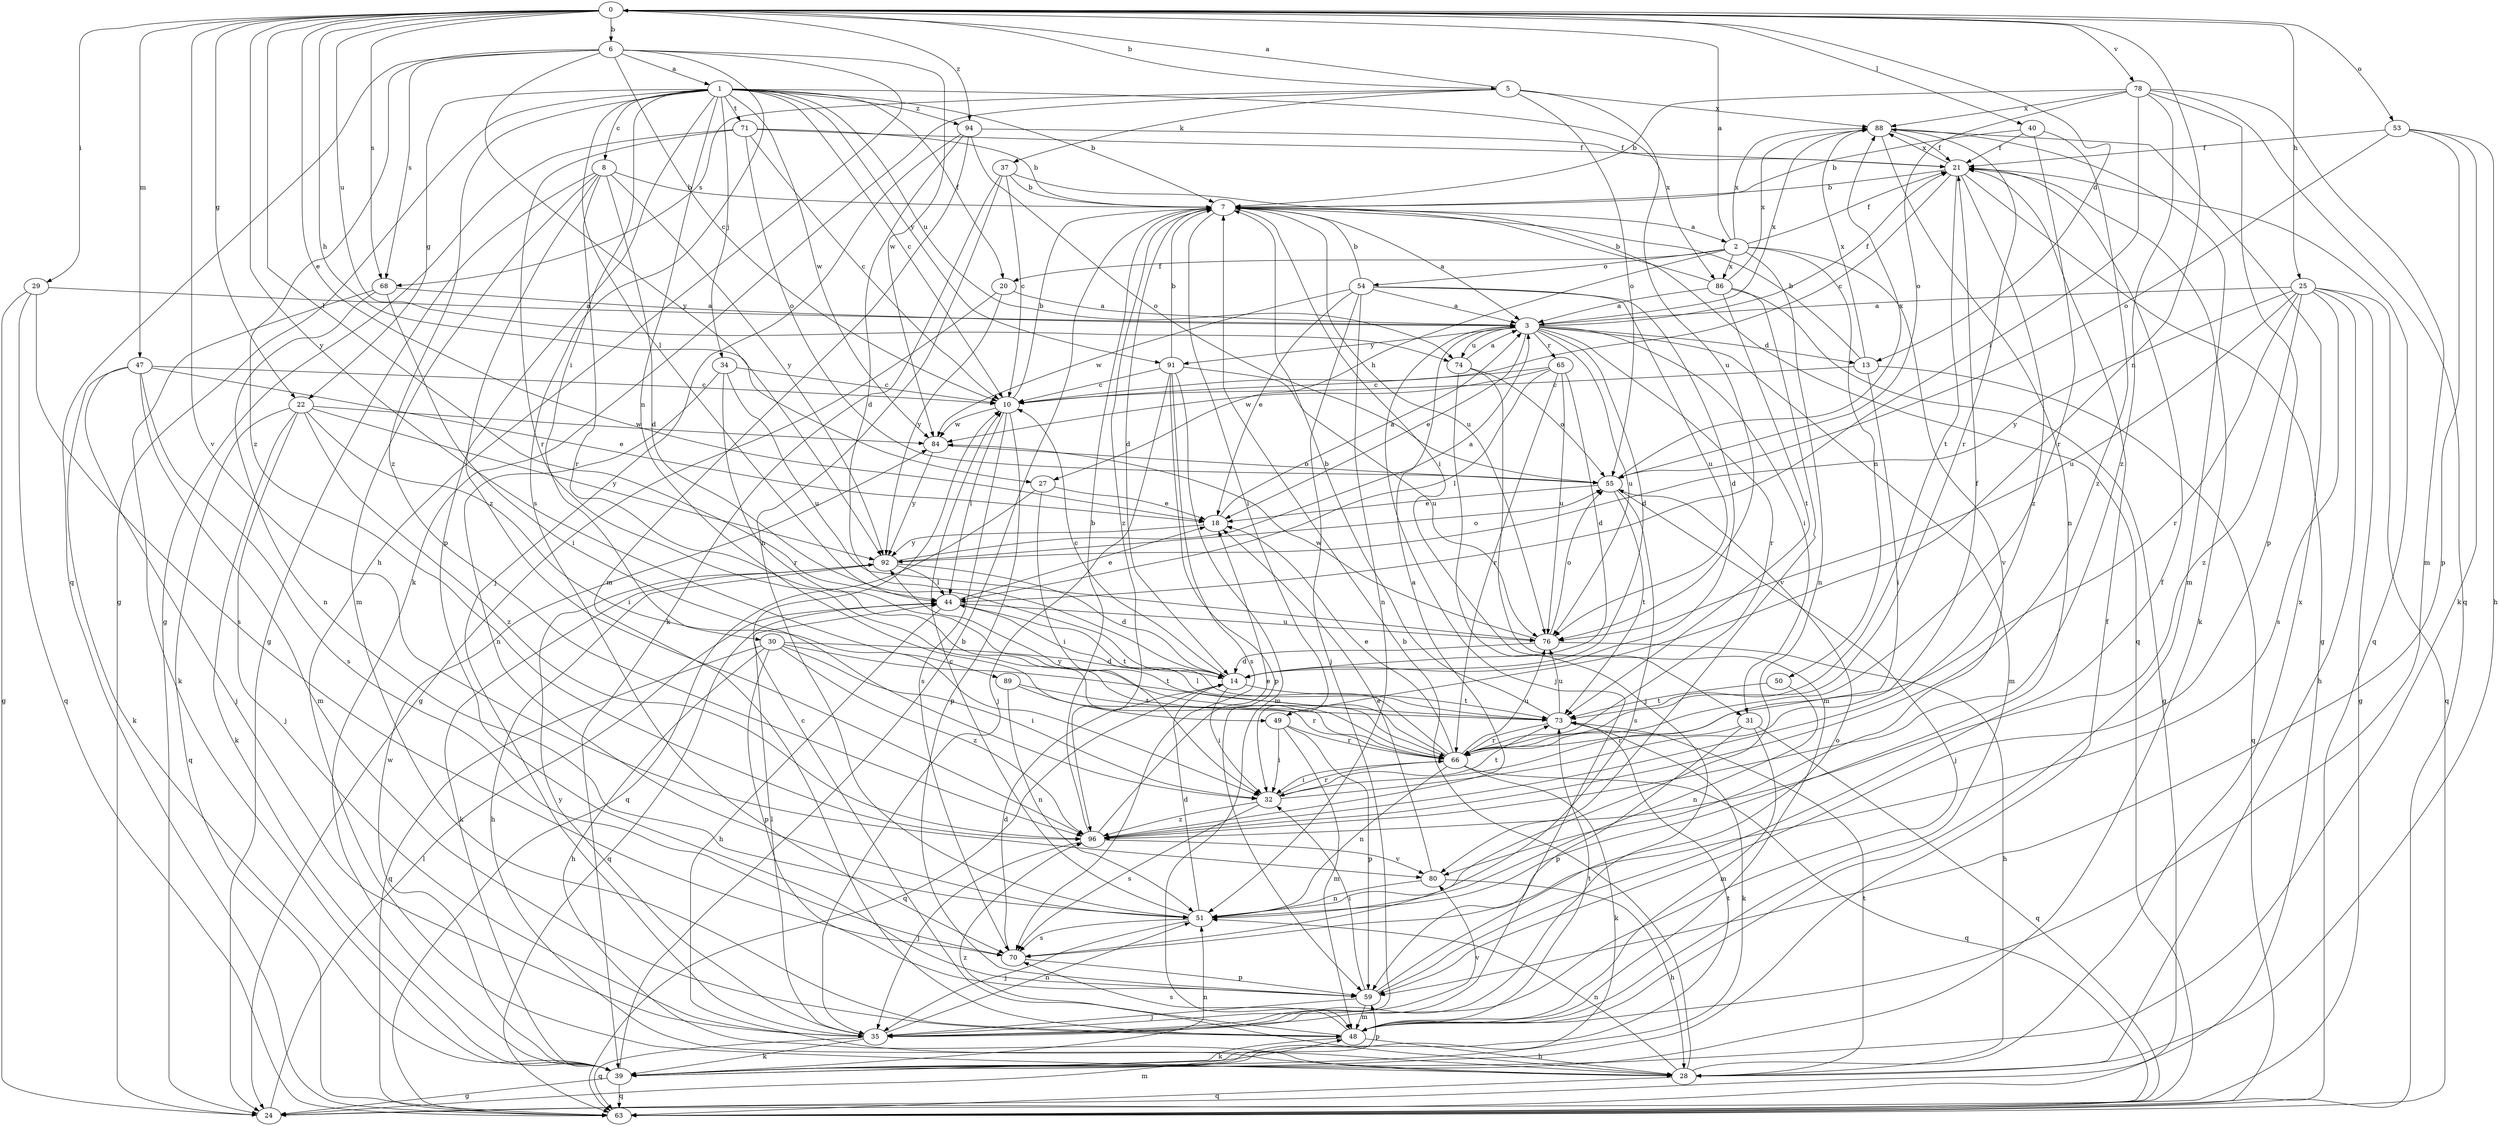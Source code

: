 strict digraph  {
0;
1;
2;
3;
5;
6;
7;
8;
10;
13;
14;
18;
20;
21;
22;
24;
25;
27;
28;
29;
30;
31;
32;
34;
35;
37;
39;
40;
44;
47;
48;
49;
50;
51;
53;
54;
55;
59;
63;
65;
66;
68;
70;
71;
73;
74;
76;
78;
80;
84;
86;
88;
89;
91;
92;
94;
96;
0 -> 5  [label=b];
0 -> 6  [label=b];
0 -> 13  [label=d];
0 -> 18  [label=e];
0 -> 22  [label=g];
0 -> 25  [label=h];
0 -> 27  [label=h];
0 -> 29  [label=i];
0 -> 40  [label=l];
0 -> 44  [label=l];
0 -> 47  [label=m];
0 -> 49  [label=n];
0 -> 53  [label=o];
0 -> 68  [label=s];
0 -> 74  [label=u];
0 -> 78  [label=v];
0 -> 80  [label=v];
0 -> 89  [label=y];
0 -> 94  [label=z];
1 -> 7  [label=b];
1 -> 8  [label=c];
1 -> 10  [label=c];
1 -> 20  [label=f];
1 -> 22  [label=g];
1 -> 24  [label=g];
1 -> 30  [label=i];
1 -> 34  [label=j];
1 -> 44  [label=l];
1 -> 49  [label=n];
1 -> 59  [label=p];
1 -> 71  [label=t];
1 -> 74  [label=u];
1 -> 84  [label=w];
1 -> 86  [label=x];
1 -> 91  [label=y];
1 -> 94  [label=z];
1 -> 96  [label=z];
2 -> 0  [label=a];
2 -> 20  [label=f];
2 -> 21  [label=f];
2 -> 27  [label=h];
2 -> 50  [label=n];
2 -> 51  [label=n];
2 -> 54  [label=o];
2 -> 80  [label=v];
2 -> 86  [label=x];
2 -> 88  [label=x];
3 -> 13  [label=d];
3 -> 14  [label=d];
3 -> 18  [label=e];
3 -> 21  [label=f];
3 -> 31  [label=i];
3 -> 35  [label=j];
3 -> 48  [label=m];
3 -> 65  [label=r];
3 -> 66  [label=r];
3 -> 74  [label=u];
3 -> 76  [label=u];
3 -> 88  [label=x];
3 -> 91  [label=y];
5 -> 0  [label=a];
5 -> 37  [label=k];
5 -> 39  [label=k];
5 -> 55  [label=o];
5 -> 68  [label=s];
5 -> 76  [label=u];
5 -> 88  [label=x];
6 -> 1  [label=a];
6 -> 10  [label=c];
6 -> 28  [label=h];
6 -> 63  [label=q];
6 -> 68  [label=s];
6 -> 70  [label=s];
6 -> 84  [label=w];
6 -> 92  [label=y];
6 -> 96  [label=z];
7 -> 2  [label=a];
7 -> 3  [label=a];
7 -> 14  [label=d];
7 -> 31  [label=i];
7 -> 32  [label=i];
7 -> 76  [label=u];
7 -> 96  [label=z];
8 -> 7  [label=b];
8 -> 14  [label=d];
8 -> 24  [label=g];
8 -> 48  [label=m];
8 -> 66  [label=r];
8 -> 92  [label=y];
8 -> 96  [label=z];
10 -> 7  [label=b];
10 -> 44  [label=l];
10 -> 59  [label=p];
10 -> 70  [label=s];
10 -> 84  [label=w];
13 -> 7  [label=b];
13 -> 10  [label=c];
13 -> 32  [label=i];
13 -> 63  [label=q];
13 -> 88  [label=x];
14 -> 10  [label=c];
14 -> 32  [label=i];
14 -> 63  [label=q];
14 -> 73  [label=t];
18 -> 3  [label=a];
18 -> 92  [label=y];
20 -> 3  [label=a];
20 -> 24  [label=g];
20 -> 92  [label=y];
21 -> 7  [label=b];
21 -> 10  [label=c];
21 -> 24  [label=g];
21 -> 39  [label=k];
21 -> 63  [label=q];
21 -> 73  [label=t];
21 -> 88  [label=x];
21 -> 96  [label=z];
22 -> 32  [label=i];
22 -> 35  [label=j];
22 -> 39  [label=k];
22 -> 63  [label=q];
22 -> 84  [label=w];
22 -> 92  [label=y];
22 -> 96  [label=z];
24 -> 44  [label=l];
24 -> 48  [label=m];
25 -> 3  [label=a];
25 -> 24  [label=g];
25 -> 28  [label=h];
25 -> 63  [label=q];
25 -> 66  [label=r];
25 -> 70  [label=s];
25 -> 76  [label=u];
25 -> 92  [label=y];
25 -> 96  [label=z];
27 -> 18  [label=e];
27 -> 32  [label=i];
27 -> 63  [label=q];
28 -> 7  [label=b];
28 -> 51  [label=n];
28 -> 63  [label=q];
28 -> 73  [label=t];
28 -> 88  [label=x];
28 -> 96  [label=z];
29 -> 3  [label=a];
29 -> 24  [label=g];
29 -> 63  [label=q];
29 -> 70  [label=s];
30 -> 14  [label=d];
30 -> 28  [label=h];
30 -> 32  [label=i];
30 -> 59  [label=p];
30 -> 63  [label=q];
30 -> 73  [label=t];
30 -> 96  [label=z];
31 -> 48  [label=m];
31 -> 59  [label=p];
31 -> 63  [label=q];
31 -> 66  [label=r];
32 -> 21  [label=f];
32 -> 66  [label=r];
32 -> 70  [label=s];
32 -> 73  [label=t];
32 -> 96  [label=z];
34 -> 10  [label=c];
34 -> 51  [label=n];
34 -> 66  [label=r];
34 -> 76  [label=u];
35 -> 39  [label=k];
35 -> 44  [label=l];
35 -> 51  [label=n];
35 -> 63  [label=q];
35 -> 80  [label=v];
35 -> 92  [label=y];
37 -> 7  [label=b];
37 -> 10  [label=c];
37 -> 39  [label=k];
37 -> 51  [label=n];
37 -> 63  [label=q];
39 -> 7  [label=b];
39 -> 21  [label=f];
39 -> 24  [label=g];
39 -> 51  [label=n];
39 -> 59  [label=p];
39 -> 63  [label=q];
39 -> 73  [label=t];
39 -> 84  [label=w];
40 -> 7  [label=b];
40 -> 21  [label=f];
40 -> 66  [label=r];
40 -> 96  [label=z];
44 -> 18  [label=e];
44 -> 28  [label=h];
44 -> 63  [label=q];
44 -> 73  [label=t];
44 -> 76  [label=u];
47 -> 10  [label=c];
47 -> 18  [label=e];
47 -> 35  [label=j];
47 -> 39  [label=k];
47 -> 48  [label=m];
47 -> 70  [label=s];
48 -> 10  [label=c];
48 -> 28  [label=h];
48 -> 39  [label=k];
48 -> 70  [label=s];
48 -> 73  [label=t];
49 -> 32  [label=i];
49 -> 48  [label=m];
49 -> 59  [label=p];
49 -> 66  [label=r];
50 -> 51  [label=n];
50 -> 73  [label=t];
51 -> 10  [label=c];
51 -> 14  [label=d];
51 -> 35  [label=j];
51 -> 70  [label=s];
53 -> 21  [label=f];
53 -> 28  [label=h];
53 -> 39  [label=k];
53 -> 55  [label=o];
53 -> 59  [label=p];
54 -> 3  [label=a];
54 -> 7  [label=b];
54 -> 14  [label=d];
54 -> 18  [label=e];
54 -> 35  [label=j];
54 -> 51  [label=n];
54 -> 76  [label=u];
54 -> 84  [label=w];
55 -> 18  [label=e];
55 -> 35  [label=j];
55 -> 70  [label=s];
55 -> 73  [label=t];
55 -> 88  [label=x];
59 -> 21  [label=f];
59 -> 32  [label=i];
59 -> 35  [label=j];
59 -> 48  [label=m];
59 -> 55  [label=o];
65 -> 10  [label=c];
65 -> 14  [label=d];
65 -> 44  [label=l];
65 -> 66  [label=r];
65 -> 76  [label=u];
65 -> 84  [label=w];
66 -> 18  [label=e];
66 -> 32  [label=i];
66 -> 39  [label=k];
66 -> 44  [label=l];
66 -> 51  [label=n];
66 -> 63  [label=q];
66 -> 76  [label=u];
66 -> 92  [label=y];
68 -> 3  [label=a];
68 -> 32  [label=i];
68 -> 39  [label=k];
68 -> 51  [label=n];
70 -> 14  [label=d];
70 -> 59  [label=p];
71 -> 7  [label=b];
71 -> 10  [label=c];
71 -> 21  [label=f];
71 -> 24  [label=g];
71 -> 55  [label=o];
71 -> 66  [label=r];
73 -> 7  [label=b];
73 -> 39  [label=k];
73 -> 66  [label=r];
73 -> 76  [label=u];
74 -> 3  [label=a];
74 -> 35  [label=j];
74 -> 48  [label=m];
74 -> 55  [label=o];
76 -> 14  [label=d];
76 -> 28  [label=h];
76 -> 55  [label=o];
76 -> 84  [label=w];
78 -> 7  [label=b];
78 -> 44  [label=l];
78 -> 48  [label=m];
78 -> 55  [label=o];
78 -> 59  [label=p];
78 -> 63  [label=q];
78 -> 88  [label=x];
78 -> 96  [label=z];
80 -> 18  [label=e];
80 -> 28  [label=h];
80 -> 51  [label=n];
84 -> 55  [label=o];
84 -> 92  [label=y];
86 -> 3  [label=a];
86 -> 7  [label=b];
86 -> 24  [label=g];
86 -> 73  [label=t];
86 -> 80  [label=v];
86 -> 88  [label=x];
88 -> 21  [label=f];
88 -> 48  [label=m];
88 -> 51  [label=n];
88 -> 66  [label=r];
89 -> 51  [label=n];
89 -> 66  [label=r];
89 -> 73  [label=t];
91 -> 7  [label=b];
91 -> 10  [label=c];
91 -> 35  [label=j];
91 -> 48  [label=m];
91 -> 59  [label=p];
91 -> 70  [label=s];
91 -> 76  [label=u];
92 -> 3  [label=a];
92 -> 14  [label=d];
92 -> 28  [label=h];
92 -> 39  [label=k];
92 -> 44  [label=l];
92 -> 55  [label=o];
94 -> 14  [label=d];
94 -> 21  [label=f];
94 -> 35  [label=j];
94 -> 48  [label=m];
94 -> 55  [label=o];
96 -> 3  [label=a];
96 -> 7  [label=b];
96 -> 18  [label=e];
96 -> 35  [label=j];
96 -> 80  [label=v];
}
